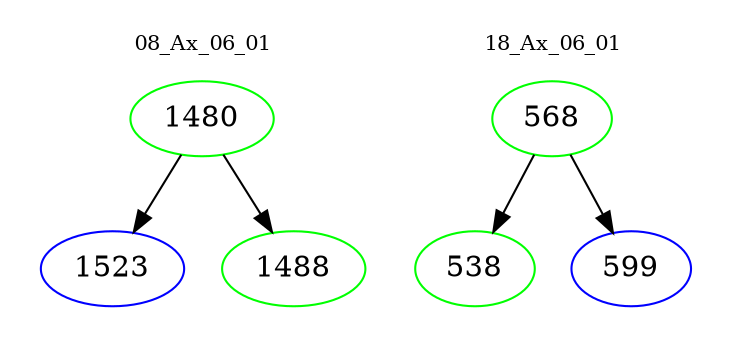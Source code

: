 digraph{
subgraph cluster_0 {
color = white
label = "08_Ax_06_01";
fontsize=10;
T0_1480 [label="1480", color="green"]
T0_1480 -> T0_1523 [color="black"]
T0_1523 [label="1523", color="blue"]
T0_1480 -> T0_1488 [color="black"]
T0_1488 [label="1488", color="green"]
}
subgraph cluster_1 {
color = white
label = "18_Ax_06_01";
fontsize=10;
T1_568 [label="568", color="green"]
T1_568 -> T1_538 [color="black"]
T1_538 [label="538", color="green"]
T1_568 -> T1_599 [color="black"]
T1_599 [label="599", color="blue"]
}
}
